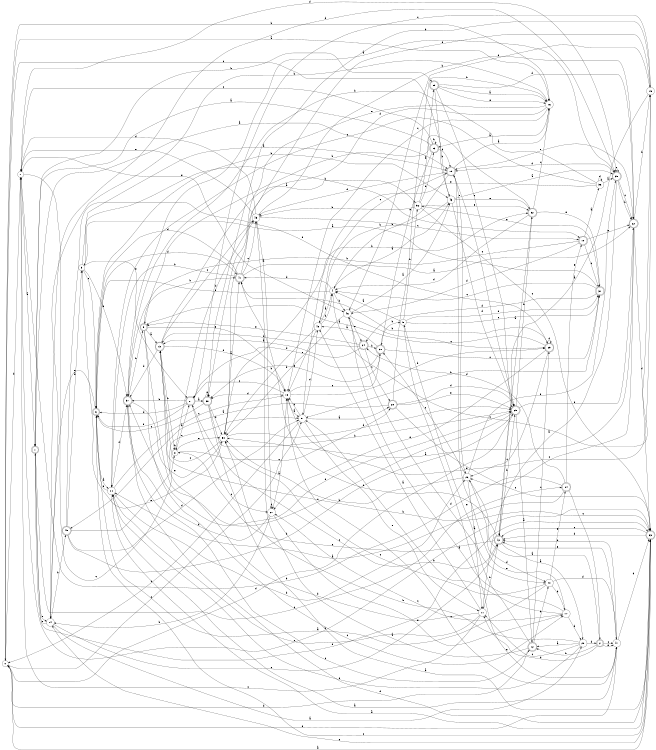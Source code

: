digraph n43_6 {
__start0 [label="" shape="none"];

rankdir=LR;
size="8,5";

s0 [style="filled", color="black", fillcolor="white" shape="circle", label="0"];
s1 [style="rounded,filled", color="black", fillcolor="white" shape="doublecircle", label="1"];
s2 [style="rounded,filled", color="black", fillcolor="white" shape="doublecircle", label="2"];
s3 [style="filled", color="black", fillcolor="white" shape="circle", label="3"];
s4 [style="filled", color="black", fillcolor="white" shape="circle", label="4"];
s5 [style="filled", color="black", fillcolor="white" shape="circle", label="5"];
s6 [style="rounded,filled", color="black", fillcolor="white" shape="doublecircle", label="6"];
s7 [style="filled", color="black", fillcolor="white" shape="circle", label="7"];
s8 [style="filled", color="black", fillcolor="white" shape="circle", label="8"];
s9 [style="rounded,filled", color="black", fillcolor="white" shape="doublecircle", label="9"];
s10 [style="rounded,filled", color="black", fillcolor="white" shape="doublecircle", label="10"];
s11 [style="filled", color="black", fillcolor="white" shape="circle", label="11"];
s12 [style="rounded,filled", color="black", fillcolor="white" shape="doublecircle", label="12"];
s13 [style="rounded,filled", color="black", fillcolor="white" shape="doublecircle", label="13"];
s14 [style="filled", color="black", fillcolor="white" shape="circle", label="14"];
s15 [style="filled", color="black", fillcolor="white" shape="circle", label="15"];
s16 [style="filled", color="black", fillcolor="white" shape="circle", label="16"];
s17 [style="filled", color="black", fillcolor="white" shape="circle", label="17"];
s18 [style="filled", color="black", fillcolor="white" shape="circle", label="18"];
s19 [style="rounded,filled", color="black", fillcolor="white" shape="doublecircle", label="19"];
s20 [style="filled", color="black", fillcolor="white" shape="circle", label="20"];
s21 [style="rounded,filled", color="black", fillcolor="white" shape="doublecircle", label="21"];
s22 [style="rounded,filled", color="black", fillcolor="white" shape="doublecircle", label="22"];
s23 [style="rounded,filled", color="black", fillcolor="white" shape="doublecircle", label="23"];
s24 [style="rounded,filled", color="black", fillcolor="white" shape="doublecircle", label="24"];
s25 [style="rounded,filled", color="black", fillcolor="white" shape="doublecircle", label="25"];
s26 [style="filled", color="black", fillcolor="white" shape="circle", label="26"];
s27 [style="filled", color="black", fillcolor="white" shape="circle", label="27"];
s28 [style="rounded,filled", color="black", fillcolor="white" shape="doublecircle", label="28"];
s29 [style="rounded,filled", color="black", fillcolor="white" shape="doublecircle", label="29"];
s30 [style="rounded,filled", color="black", fillcolor="white" shape="doublecircle", label="30"];
s31 [style="rounded,filled", color="black", fillcolor="white" shape="doublecircle", label="31"];
s32 [style="rounded,filled", color="black", fillcolor="white" shape="doublecircle", label="32"];
s33 [style="rounded,filled", color="black", fillcolor="white" shape="doublecircle", label="33"];
s34 [style="rounded,filled", color="black", fillcolor="white" shape="doublecircle", label="34"];
s35 [style="rounded,filled", color="black", fillcolor="white" shape="doublecircle", label="35"];
s36 [style="filled", color="black", fillcolor="white" shape="circle", label="36"];
s37 [style="rounded,filled", color="black", fillcolor="white" shape="doublecircle", label="37"];
s38 [style="rounded,filled", color="black", fillcolor="white" shape="doublecircle", label="38"];
s39 [style="rounded,filled", color="black", fillcolor="white" shape="doublecircle", label="39"];
s40 [style="filled", color="black", fillcolor="white" shape="circle", label="40"];
s41 [style="rounded,filled", color="black", fillcolor="white" shape="doublecircle", label="41"];
s42 [style="rounded,filled", color="black", fillcolor="white" shape="doublecircle", label="42"];
s43 [style="filled", color="black", fillcolor="white" shape="circle", label="43"];
s44 [style="filled", color="black", fillcolor="white" shape="circle", label="44"];
s45 [style="rounded,filled", color="black", fillcolor="white" shape="doublecircle", label="45"];
s46 [style="filled", color="black", fillcolor="white" shape="circle", label="46"];
s47 [style="filled", color="black", fillcolor="white" shape="circle", label="47"];
s48 [style="filled", color="black", fillcolor="white" shape="circle", label="48"];
s49 [style="filled", color="black", fillcolor="white" shape="circle", label="49"];
s50 [style="filled", color="black", fillcolor="white" shape="circle", label="50"];
s51 [style="filled", color="black", fillcolor="white" shape="circle", label="51"];
s52 [style="filled", color="black", fillcolor="white" shape="circle", label="52"];
s0 -> s16 [label="a"];
s0 -> s16 [label="b"];
s0 -> s51 [label="c"];
s0 -> s7 [label="d"];
s0 -> s47 [label="e"];
s1 -> s19 [label="a"];
s1 -> s35 [label="b"];
s1 -> s34 [label="c"];
s1 -> s33 [label="d"];
s1 -> s14 [label="e"];
s2 -> s26 [label="a"];
s2 -> s12 [label="b"];
s2 -> s47 [label="c"];
s2 -> s11 [label="d"];
s2 -> s47 [label="e"];
s3 -> s19 [label="a"];
s3 -> s10 [label="b"];
s3 -> s6 [label="c"];
s3 -> s37 [label="d"];
s3 -> s21 [label="e"];
s4 -> s43 [label="a"];
s4 -> s46 [label="b"];
s4 -> s15 [label="c"];
s4 -> s41 [label="d"];
s4 -> s6 [label="e"];
s5 -> s4 [label="a"];
s5 -> s52 [label="b"];
s5 -> s31 [label="c"];
s5 -> s31 [label="d"];
s5 -> s47 [label="e"];
s6 -> s44 [label="a"];
s6 -> s43 [label="b"];
s6 -> s33 [label="c"];
s6 -> s41 [label="d"];
s6 -> s14 [label="e"];
s7 -> s1 [label="a"];
s7 -> s33 [label="b"];
s7 -> s8 [label="c"];
s7 -> s39 [label="d"];
s7 -> s46 [label="e"];
s8 -> s21 [label="a"];
s8 -> s8 [label="b"];
s8 -> s28 [label="c"];
s8 -> s49 [label="d"];
s8 -> s50 [label="e"];
s9 -> s13 [label="a"];
s9 -> s41 [label="b"];
s9 -> s17 [label="c"];
s9 -> s25 [label="d"];
s9 -> s18 [label="e"];
s10 -> s36 [label="a"];
s10 -> s37 [label="b"];
s10 -> s31 [label="c"];
s10 -> s46 [label="d"];
s10 -> s22 [label="e"];
s11 -> s48 [label="a"];
s11 -> s42 [label="b"];
s11 -> s7 [label="c"];
s11 -> s13 [label="d"];
s11 -> s44 [label="e"];
s12 -> s49 [label="a"];
s12 -> s40 [label="b"];
s12 -> s29 [label="c"];
s12 -> s0 [label="d"];
s12 -> s5 [label="e"];
s13 -> s52 [label="a"];
s13 -> s8 [label="b"];
s13 -> s49 [label="c"];
s13 -> s37 [label="d"];
s13 -> s18 [label="e"];
s14 -> s20 [label="a"];
s14 -> s45 [label="b"];
s14 -> s42 [label="c"];
s14 -> s39 [label="d"];
s14 -> s1 [label="e"];
s15 -> s42 [label="a"];
s15 -> s38 [label="b"];
s15 -> s21 [label="c"];
s15 -> s46 [label="d"];
s15 -> s18 [label="e"];
s16 -> s23 [label="a"];
s16 -> s14 [label="b"];
s16 -> s18 [label="c"];
s16 -> s50 [label="d"];
s16 -> s38 [label="e"];
s17 -> s46 [label="a"];
s17 -> s51 [label="b"];
s17 -> s27 [label="c"];
s17 -> s20 [label="d"];
s17 -> s19 [label="e"];
s18 -> s51 [label="a"];
s18 -> s29 [label="b"];
s18 -> s21 [label="c"];
s18 -> s38 [label="d"];
s18 -> s30 [label="e"];
s19 -> s16 [label="a"];
s19 -> s4 [label="b"];
s19 -> s25 [label="c"];
s19 -> s49 [label="d"];
s19 -> s26 [label="e"];
s20 -> s12 [label="a"];
s20 -> s50 [label="b"];
s20 -> s11 [label="c"];
s20 -> s2 [label="d"];
s20 -> s44 [label="e"];
s21 -> s38 [label="a"];
s21 -> s37 [label="b"];
s21 -> s27 [label="c"];
s21 -> s6 [label="d"];
s21 -> s6 [label="e"];
s22 -> s50 [label="a"];
s22 -> s15 [label="b"];
s22 -> s26 [label="c"];
s22 -> s33 [label="d"];
s22 -> s19 [label="e"];
s23 -> s1 [label="a"];
s23 -> s23 [label="b"];
s23 -> s7 [label="c"];
s23 -> s19 [label="d"];
s23 -> s30 [label="e"];
s24 -> s13 [label="a"];
s24 -> s30 [label="b"];
s24 -> s28 [label="c"];
s24 -> s13 [label="d"];
s24 -> s9 [label="e"];
s25 -> s12 [label="a"];
s25 -> s32 [label="b"];
s25 -> s37 [label="c"];
s25 -> s0 [label="d"];
s25 -> s22 [label="e"];
s26 -> s11 [label="a"];
s26 -> s50 [label="b"];
s26 -> s30 [label="c"];
s26 -> s40 [label="d"];
s26 -> s39 [label="e"];
s27 -> s18 [label="a"];
s27 -> s14 [label="b"];
s27 -> s27 [label="c"];
s27 -> s37 [label="d"];
s27 -> s17 [label="e"];
s28 -> s45 [label="a"];
s28 -> s16 [label="b"];
s28 -> s33 [label="c"];
s28 -> s25 [label="d"];
s28 -> s25 [label="e"];
s29 -> s9 [label="a"];
s29 -> s41 [label="b"];
s29 -> s26 [label="c"];
s29 -> s29 [label="d"];
s29 -> s27 [label="e"];
s30 -> s48 [label="a"];
s30 -> s5 [label="b"];
s30 -> s31 [label="c"];
s30 -> s21 [label="d"];
s30 -> s38 [label="e"];
s31 -> s3 [label="a"];
s31 -> s51 [label="b"];
s31 -> s4 [label="c"];
s31 -> s24 [label="d"];
s31 -> s52 [label="e"];
s32 -> s42 [label="a"];
s32 -> s9 [label="b"];
s32 -> s16 [label="c"];
s32 -> s4 [label="d"];
s32 -> s31 [label="e"];
s33 -> s0 [label="a"];
s33 -> s13 [label="b"];
s33 -> s42 [label="c"];
s33 -> s42 [label="d"];
s33 -> s14 [label="e"];
s34 -> s44 [label="a"];
s34 -> s7 [label="b"];
s34 -> s2 [label="c"];
s34 -> s24 [label="d"];
s34 -> s10 [label="e"];
s35 -> s16 [label="a"];
s35 -> s43 [label="b"];
s35 -> s25 [label="c"];
s35 -> s22 [label="d"];
s35 -> s16 [label="e"];
s36 -> s39 [label="a"];
s36 -> s37 [label="b"];
s36 -> s44 [label="c"];
s36 -> s36 [label="d"];
s36 -> s51 [label="e"];
s37 -> s39 [label="a"];
s37 -> s9 [label="b"];
s37 -> s12 [label="c"];
s37 -> s33 [label="d"];
s37 -> s50 [label="e"];
s38 -> s33 [label="a"];
s38 -> s25 [label="b"];
s38 -> s6 [label="c"];
s38 -> s50 [label="d"];
s38 -> s38 [label="e"];
s39 -> s11 [label="a"];
s39 -> s22 [label="b"];
s39 -> s22 [label="c"];
s39 -> s19 [label="d"];
s39 -> s39 [label="e"];
s40 -> s6 [label="a"];
s40 -> s17 [label="b"];
s40 -> s50 [label="c"];
s40 -> s47 [label="d"];
s40 -> s34 [label="e"];
s41 -> s22 [label="a"];
s41 -> s44 [label="b"];
s41 -> s49 [label="c"];
s41 -> s6 [label="d"];
s41 -> s15 [label="e"];
s42 -> s20 [label="a"];
s42 -> s25 [label="b"];
s42 -> s21 [label="c"];
s42 -> s41 [label="d"];
s42 -> s8 [label="e"];
s43 -> s39 [label="a"];
s43 -> s48 [label="b"];
s43 -> s0 [label="c"];
s43 -> s25 [label="d"];
s43 -> s32 [label="e"];
s44 -> s33 [label="a"];
s44 -> s26 [label="b"];
s44 -> s18 [label="c"];
s44 -> s37 [label="d"];
s44 -> s6 [label="e"];
s45 -> s3 [label="a"];
s45 -> s25 [label="b"];
s45 -> s51 [label="c"];
s45 -> s51 [label="d"];
s45 -> s29 [label="e"];
s46 -> s43 [label="a"];
s46 -> s50 [label="b"];
s46 -> s29 [label="c"];
s46 -> s40 [label="d"];
s46 -> s24 [label="e"];
s47 -> s44 [label="a"];
s47 -> s42 [label="b"];
s47 -> s18 [label="c"];
s47 -> s33 [label="d"];
s47 -> s42 [label="e"];
s48 -> s4 [label="a"];
s48 -> s50 [label="b"];
s48 -> s19 [label="c"];
s48 -> s4 [label="d"];
s48 -> s18 [label="e"];
s49 -> s27 [label="a"];
s49 -> s22 [label="b"];
s49 -> s10 [label="c"];
s49 -> s7 [label="d"];
s49 -> s7 [label="e"];
s50 -> s41 [label="a"];
s50 -> s32 [label="b"];
s50 -> s13 [label="c"];
s50 -> s25 [label="d"];
s50 -> s3 [label="e"];
s51 -> s28 [label="a"];
s51 -> s18 [label="b"];
s51 -> s0 [label="c"];
s51 -> s48 [label="d"];
s51 -> s11 [label="e"];
s52 -> s35 [label="a"];
s52 -> s49 [label="b"];
s52 -> s33 [label="c"];
s52 -> s23 [label="d"];
s52 -> s32 [label="e"];

}